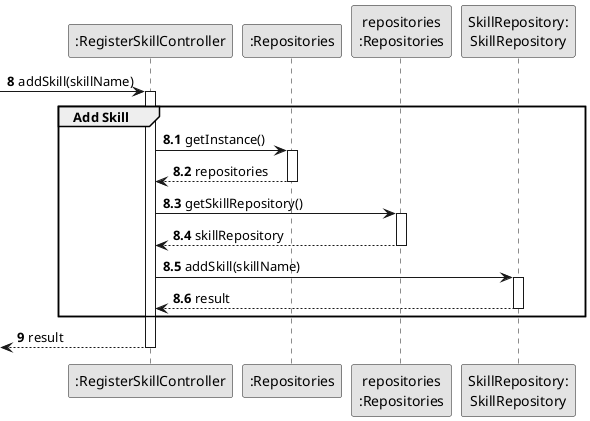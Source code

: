 @startuml
skinparam monochrome true
skinparam packageStyle rectangle
skinparam shadowing false

participant ":RegisterSkillController" as CTRL
participant ":Repositories" as RepositorySingleton
participant "repositories\n:Repositories" as PLAT
participant "SkillRepository:\nSkillRepository" as SkillRepository

autonumber 8
-> CTRL : addSkill(skillName)

autonumber 8.1
activate CTRL
    group Add Skill
        CTRL -> RepositorySingleton : getInstance()
        activate RepositorySingleton
            RepositorySingleton --> CTRL: repositories
        deactivate RepositorySingleton
        CTRL -> PLAT : getSkillRepository()
        activate PLAT
            PLAT --> CTRL : skillRepository
        deactivate PLAT
        CTRL -> SkillRepository : addSkill(skillName)
        activate SkillRepository
            SkillRepository --> CTRL : result
        deactivate SkillRepository
    end

    autonumber 9
    <-- CTRL : result
deactivate CTRL
@enduml
